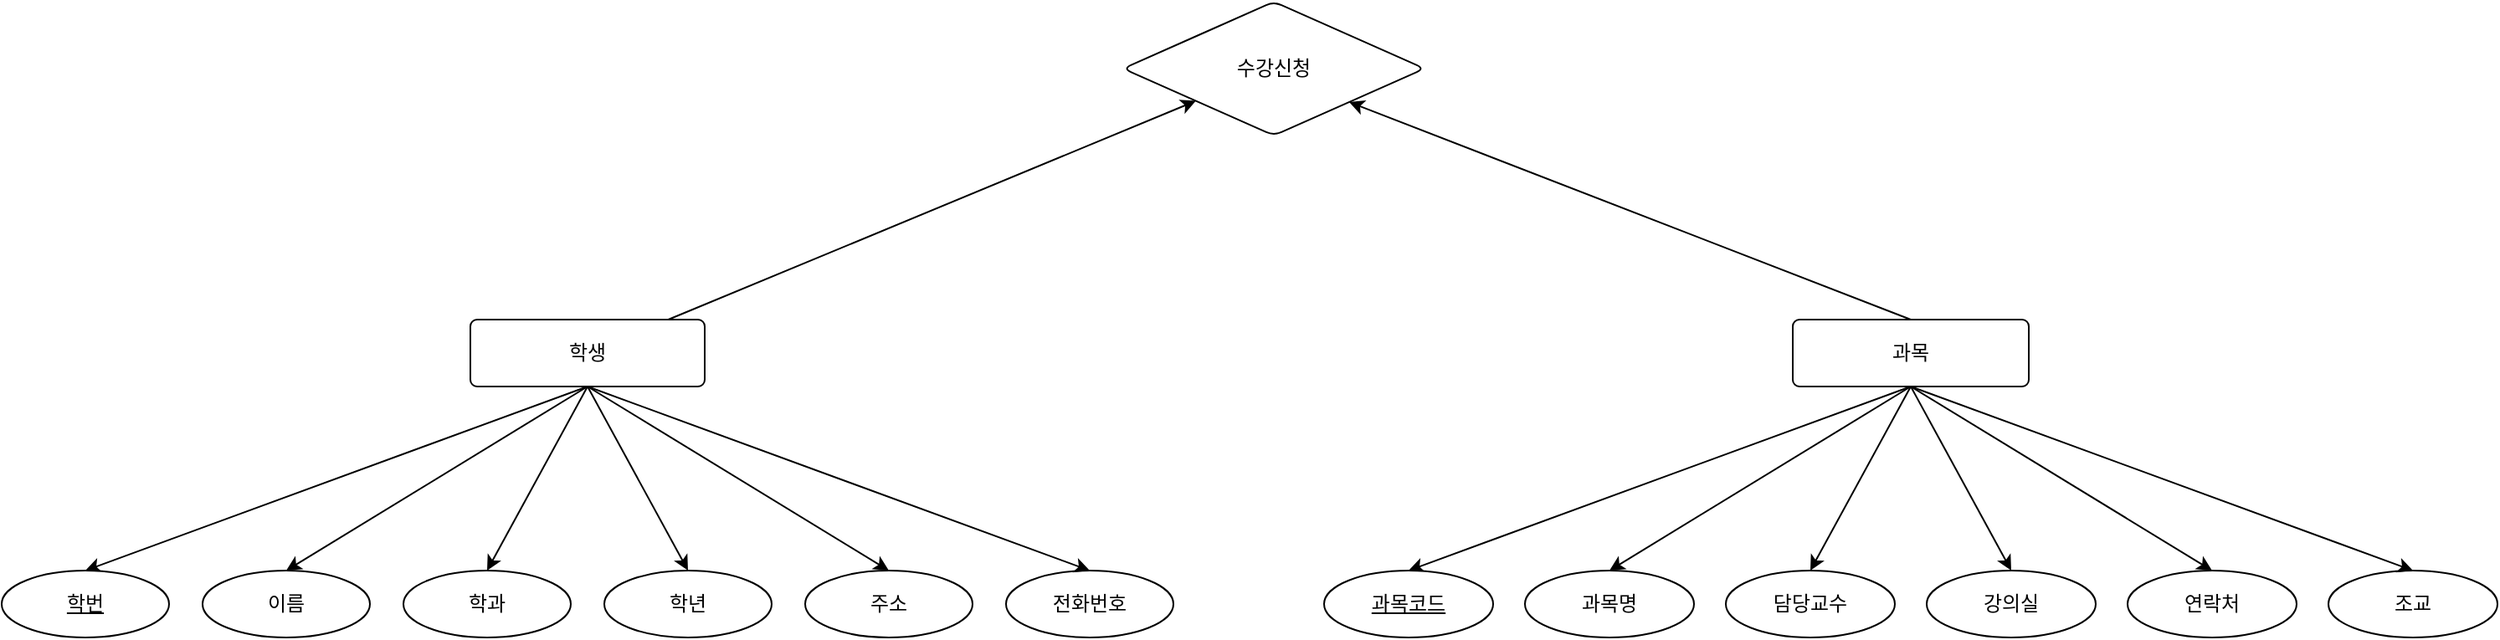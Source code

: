 <mxfile version="21.2.1" type="device">
  <diagram name="페이지-1" id="GnYI31ZXgoJ5iP_FpeiA">
    <mxGraphModel dx="1687" dy="984" grid="1" gridSize="10" guides="1" tooltips="1" connect="1" arrows="1" fold="1" page="1" pageScale="1" pageWidth="4681" pageHeight="3300" math="0" shadow="0">
      <root>
        <mxCell id="0" />
        <mxCell id="1" parent="0" />
        <mxCell id="MfVlt7mA8dRQ4kwVD-Rl-42" style="rounded=0;orthogonalLoop=1;jettySize=auto;html=1;exitX=0.5;exitY=1;exitDx=0;exitDy=0;entryX=0.5;entryY=0;entryDx=0;entryDy=0;" parent="1" source="MfVlt7mA8dRQ4kwVD-Rl-29" target="MfVlt7mA8dRQ4kwVD-Rl-32" edge="1">
          <mxGeometry relative="1" as="geometry">
            <mxPoint x="470" y="410" as="sourcePoint" />
          </mxGeometry>
        </mxCell>
        <mxCell id="MfVlt7mA8dRQ4kwVD-Rl-65" value="" style="rounded=0;orthogonalLoop=1;jettySize=auto;html=1;" parent="1" source="MfVlt7mA8dRQ4kwVD-Rl-29" target="MfVlt7mA8dRQ4kwVD-Rl-64" edge="1">
          <mxGeometry relative="1" as="geometry" />
        </mxCell>
        <mxCell id="MfVlt7mA8dRQ4kwVD-Rl-29" value="학생" style="rounded=1;arcSize=10;whiteSpace=wrap;html=1;align=center;" parent="1" vertex="1">
          <mxGeometry x="440" y="360" width="140" height="40" as="geometry" />
        </mxCell>
        <mxCell id="MfVlt7mA8dRQ4kwVD-Rl-31" value="이름" style="ellipse;whiteSpace=wrap;html=1;align=center;" parent="1" vertex="1">
          <mxGeometry x="280" y="510" width="100" height="40" as="geometry" />
        </mxCell>
        <mxCell id="MfVlt7mA8dRQ4kwVD-Rl-32" value="학번" style="ellipse;whiteSpace=wrap;html=1;align=center;fontStyle=4;" parent="1" vertex="1">
          <mxGeometry x="160" y="510" width="100" height="40" as="geometry" />
        </mxCell>
        <mxCell id="MfVlt7mA8dRQ4kwVD-Rl-35" value="학과" style="ellipse;whiteSpace=wrap;html=1;align=center;" parent="1" vertex="1">
          <mxGeometry x="400" y="510" width="100" height="40" as="geometry" />
        </mxCell>
        <mxCell id="MfVlt7mA8dRQ4kwVD-Rl-36" value="학년" style="ellipse;whiteSpace=wrap;html=1;align=center;" parent="1" vertex="1">
          <mxGeometry x="520" y="510" width="100" height="40" as="geometry" />
        </mxCell>
        <mxCell id="MfVlt7mA8dRQ4kwVD-Rl-37" value="주소" style="ellipse;whiteSpace=wrap;html=1;align=center;" parent="1" vertex="1">
          <mxGeometry x="640" y="510" width="100" height="40" as="geometry" />
        </mxCell>
        <mxCell id="MfVlt7mA8dRQ4kwVD-Rl-38" value="전화번호" style="ellipse;whiteSpace=wrap;html=1;align=center;" parent="1" vertex="1">
          <mxGeometry x="760" y="510" width="100" height="40" as="geometry" />
        </mxCell>
        <mxCell id="MfVlt7mA8dRQ4kwVD-Rl-43" style="rounded=0;orthogonalLoop=1;jettySize=auto;html=1;exitX=0.5;exitY=1;exitDx=0;exitDy=0;entryX=0.5;entryY=0;entryDx=0;entryDy=0;" parent="1" source="MfVlt7mA8dRQ4kwVD-Rl-29" target="MfVlt7mA8dRQ4kwVD-Rl-31" edge="1">
          <mxGeometry relative="1" as="geometry">
            <mxPoint x="564.5" y="400" as="sourcePoint" />
            <mxPoint x="335.5" y="514" as="targetPoint" />
          </mxGeometry>
        </mxCell>
        <mxCell id="MfVlt7mA8dRQ4kwVD-Rl-44" style="rounded=0;orthogonalLoop=1;jettySize=auto;html=1;exitX=0.5;exitY=1;exitDx=0;exitDy=0;entryX=0.5;entryY=0;entryDx=0;entryDy=0;" parent="1" source="MfVlt7mA8dRQ4kwVD-Rl-29" target="MfVlt7mA8dRQ4kwVD-Rl-35" edge="1">
          <mxGeometry relative="1" as="geometry">
            <mxPoint x="485" y="410" as="sourcePoint" />
            <mxPoint x="340" y="520" as="targetPoint" />
          </mxGeometry>
        </mxCell>
        <mxCell id="MfVlt7mA8dRQ4kwVD-Rl-45" style="rounded=0;orthogonalLoop=1;jettySize=auto;html=1;exitX=0.5;exitY=1;exitDx=0;exitDy=0;entryX=0.5;entryY=0;entryDx=0;entryDy=0;" parent="1" source="MfVlt7mA8dRQ4kwVD-Rl-29" target="MfVlt7mA8dRQ4kwVD-Rl-36" edge="1">
          <mxGeometry relative="1" as="geometry">
            <mxPoint x="520" y="410" as="sourcePoint" />
            <mxPoint x="460" y="520" as="targetPoint" />
          </mxGeometry>
        </mxCell>
        <mxCell id="MfVlt7mA8dRQ4kwVD-Rl-46" style="rounded=0;orthogonalLoop=1;jettySize=auto;html=1;exitX=0.5;exitY=1;exitDx=0;exitDy=0;entryX=0.5;entryY=0;entryDx=0;entryDy=0;" parent="1" source="MfVlt7mA8dRQ4kwVD-Rl-29" target="MfVlt7mA8dRQ4kwVD-Rl-37" edge="1">
          <mxGeometry relative="1" as="geometry">
            <mxPoint x="520" y="410" as="sourcePoint" />
            <mxPoint x="580" y="520" as="targetPoint" />
          </mxGeometry>
        </mxCell>
        <mxCell id="MfVlt7mA8dRQ4kwVD-Rl-47" style="rounded=0;orthogonalLoop=1;jettySize=auto;html=1;exitX=0.5;exitY=1;exitDx=0;exitDy=0;entryX=0.5;entryY=0;entryDx=0;entryDy=0;" parent="1" source="MfVlt7mA8dRQ4kwVD-Rl-29" target="MfVlt7mA8dRQ4kwVD-Rl-38" edge="1">
          <mxGeometry relative="1" as="geometry">
            <mxPoint x="555" y="410" as="sourcePoint" />
            <mxPoint x="700" y="520" as="targetPoint" />
          </mxGeometry>
        </mxCell>
        <mxCell id="MfVlt7mA8dRQ4kwVD-Rl-48" style="rounded=0;orthogonalLoop=1;jettySize=auto;html=1;exitX=0.5;exitY=1;exitDx=0;exitDy=0;entryX=0.5;entryY=0;entryDx=0;entryDy=0;" parent="1" source="MfVlt7mA8dRQ4kwVD-Rl-49" target="MfVlt7mA8dRQ4kwVD-Rl-51" edge="1">
          <mxGeometry relative="1" as="geometry">
            <mxPoint x="1260" y="410" as="sourcePoint" />
          </mxGeometry>
        </mxCell>
        <mxCell id="MfVlt7mA8dRQ4kwVD-Rl-49" value="과목" style="rounded=1;arcSize=10;whiteSpace=wrap;html=1;align=center;" parent="1" vertex="1">
          <mxGeometry x="1230" y="360" width="141" height="40" as="geometry" />
        </mxCell>
        <mxCell id="MfVlt7mA8dRQ4kwVD-Rl-50" value="과목명" style="ellipse;whiteSpace=wrap;html=1;align=center;" parent="1" vertex="1">
          <mxGeometry x="1070" y="510" width="101" height="40" as="geometry" />
        </mxCell>
        <mxCell id="MfVlt7mA8dRQ4kwVD-Rl-51" value="과목코드" style="ellipse;whiteSpace=wrap;html=1;align=center;fontStyle=4;" parent="1" vertex="1">
          <mxGeometry x="950" y="510" width="101" height="40" as="geometry" />
        </mxCell>
        <mxCell id="MfVlt7mA8dRQ4kwVD-Rl-52" value="담당교수" style="ellipse;whiteSpace=wrap;html=1;align=center;" parent="1" vertex="1">
          <mxGeometry x="1190" y="510" width="101" height="40" as="geometry" />
        </mxCell>
        <mxCell id="MfVlt7mA8dRQ4kwVD-Rl-53" value="강의실" style="ellipse;whiteSpace=wrap;html=1;align=center;" parent="1" vertex="1">
          <mxGeometry x="1310" y="510" width="101" height="40" as="geometry" />
        </mxCell>
        <mxCell id="MfVlt7mA8dRQ4kwVD-Rl-54" value="연락처" style="ellipse;whiteSpace=wrap;html=1;align=center;" parent="1" vertex="1">
          <mxGeometry x="1430" y="510" width="101" height="40" as="geometry" />
        </mxCell>
        <mxCell id="MfVlt7mA8dRQ4kwVD-Rl-55" value="조교" style="ellipse;whiteSpace=wrap;html=1;align=center;" parent="1" vertex="1">
          <mxGeometry x="1550" y="510" width="101" height="40" as="geometry" />
        </mxCell>
        <mxCell id="MfVlt7mA8dRQ4kwVD-Rl-56" style="rounded=0;orthogonalLoop=1;jettySize=auto;html=1;exitX=0.5;exitY=1;exitDx=0;exitDy=0;entryX=0.5;entryY=0;entryDx=0;entryDy=0;" parent="1" source="MfVlt7mA8dRQ4kwVD-Rl-49" target="MfVlt7mA8dRQ4kwVD-Rl-50" edge="1">
          <mxGeometry relative="1" as="geometry">
            <mxPoint x="1354.5" y="400" as="sourcePoint" />
            <mxPoint x="1125.5" y="514" as="targetPoint" />
          </mxGeometry>
        </mxCell>
        <mxCell id="MfVlt7mA8dRQ4kwVD-Rl-57" style="rounded=0;orthogonalLoop=1;jettySize=auto;html=1;exitX=0.5;exitY=1;exitDx=0;exitDy=0;entryX=0.5;entryY=0;entryDx=0;entryDy=0;" parent="1" source="MfVlt7mA8dRQ4kwVD-Rl-49" target="MfVlt7mA8dRQ4kwVD-Rl-52" edge="1">
          <mxGeometry relative="1" as="geometry">
            <mxPoint x="1275" y="410" as="sourcePoint" />
            <mxPoint x="1130" y="520" as="targetPoint" />
          </mxGeometry>
        </mxCell>
        <mxCell id="MfVlt7mA8dRQ4kwVD-Rl-58" style="rounded=0;orthogonalLoop=1;jettySize=auto;html=1;exitX=0.5;exitY=1;exitDx=0;exitDy=0;entryX=0.5;entryY=0;entryDx=0;entryDy=0;" parent="1" source="MfVlt7mA8dRQ4kwVD-Rl-49" target="MfVlt7mA8dRQ4kwVD-Rl-53" edge="1">
          <mxGeometry relative="1" as="geometry">
            <mxPoint x="1310" y="410" as="sourcePoint" />
            <mxPoint x="1250" y="520" as="targetPoint" />
          </mxGeometry>
        </mxCell>
        <mxCell id="MfVlt7mA8dRQ4kwVD-Rl-59" style="rounded=0;orthogonalLoop=1;jettySize=auto;html=1;exitX=0.5;exitY=1;exitDx=0;exitDy=0;entryX=0.5;entryY=0;entryDx=0;entryDy=0;" parent="1" source="MfVlt7mA8dRQ4kwVD-Rl-49" target="MfVlt7mA8dRQ4kwVD-Rl-54" edge="1">
          <mxGeometry relative="1" as="geometry">
            <mxPoint x="1310" y="410" as="sourcePoint" />
            <mxPoint x="1370" y="520" as="targetPoint" />
          </mxGeometry>
        </mxCell>
        <mxCell id="MfVlt7mA8dRQ4kwVD-Rl-60" style="rounded=0;orthogonalLoop=1;jettySize=auto;html=1;exitX=0.5;exitY=1;exitDx=0;exitDy=0;entryX=0.5;entryY=0;entryDx=0;entryDy=0;" parent="1" source="MfVlt7mA8dRQ4kwVD-Rl-49" target="MfVlt7mA8dRQ4kwVD-Rl-55" edge="1">
          <mxGeometry relative="1" as="geometry">
            <mxPoint x="1345" y="410" as="sourcePoint" />
            <mxPoint x="1490" y="520" as="targetPoint" />
          </mxGeometry>
        </mxCell>
        <mxCell id="MfVlt7mA8dRQ4kwVD-Rl-64" value="수강신청" style="rhombus;whiteSpace=wrap;html=1;rounded=1;arcSize=10;" parent="1" vertex="1">
          <mxGeometry x="830" y="170" width="180" height="80" as="geometry" />
        </mxCell>
        <mxCell id="MfVlt7mA8dRQ4kwVD-Rl-66" value="" style="rounded=0;orthogonalLoop=1;jettySize=auto;html=1;exitX=0.5;exitY=0;exitDx=0;exitDy=0;entryX=1;entryY=1;entryDx=0;entryDy=0;" parent="1" source="MfVlt7mA8dRQ4kwVD-Rl-49" target="MfVlt7mA8dRQ4kwVD-Rl-64" edge="1">
          <mxGeometry relative="1" as="geometry">
            <mxPoint x="1220" y="270" as="sourcePoint" />
            <mxPoint x="930" y="407" as="targetPoint" />
          </mxGeometry>
        </mxCell>
      </root>
    </mxGraphModel>
  </diagram>
</mxfile>
